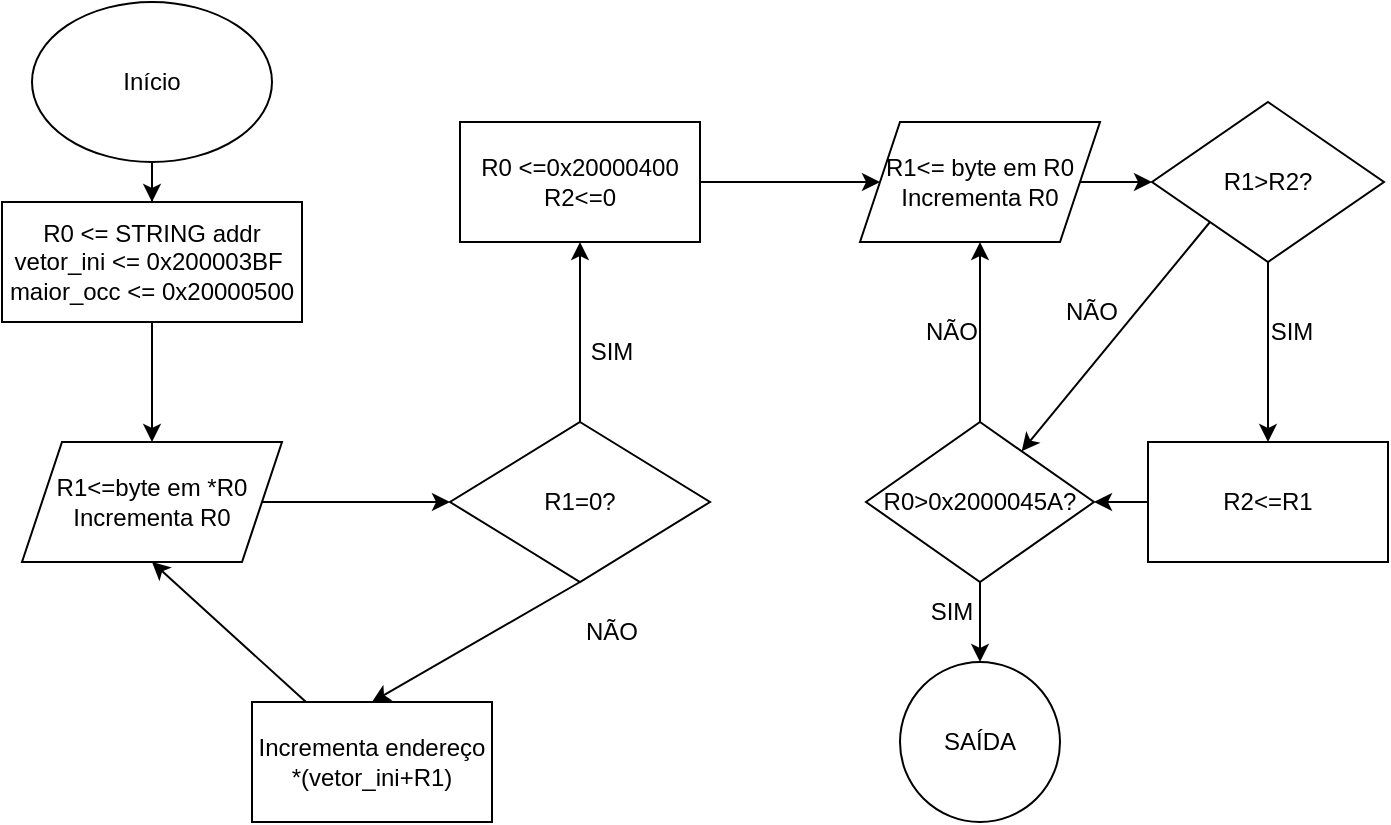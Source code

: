 <mxfile version="21.6.9" type="github">
  <diagram name="Página-1" id="m3pQ4827RBEhcwZJHdCG">
    <mxGraphModel dx="1050" dy="566" grid="1" gridSize="10" guides="1" tooltips="1" connect="1" arrows="1" fold="1" page="1" pageScale="1" pageWidth="827" pageHeight="1169" math="0" shadow="0">
      <root>
        <mxCell id="0" />
        <mxCell id="1" parent="0" />
        <mxCell id="bIyVMuVGcHya3AF7Zjqz-6" value="" style="edgeStyle=orthogonalEdgeStyle;rounded=0;orthogonalLoop=1;jettySize=auto;html=1;" parent="1" source="bIyVMuVGcHya3AF7Zjqz-1" target="bIyVMuVGcHya3AF7Zjqz-5" edge="1">
          <mxGeometry relative="1" as="geometry" />
        </mxCell>
        <mxCell id="bIyVMuVGcHya3AF7Zjqz-1" value="" style="ellipse;whiteSpace=wrap;html=1;" parent="1" vertex="1">
          <mxGeometry x="140" y="20" width="120" height="80" as="geometry" />
        </mxCell>
        <mxCell id="bIyVMuVGcHya3AF7Zjqz-2" value="Início" style="text;html=1;strokeColor=none;fillColor=none;align=center;verticalAlign=middle;whiteSpace=wrap;rounded=0;" parent="1" vertex="1">
          <mxGeometry x="170" y="45" width="60" height="30" as="geometry" />
        </mxCell>
        <mxCell id="bIyVMuVGcHya3AF7Zjqz-8" value="" style="edgeStyle=orthogonalEdgeStyle;rounded=0;orthogonalLoop=1;jettySize=auto;html=1;" parent="1" source="bIyVMuVGcHya3AF7Zjqz-5" target="bIyVMuVGcHya3AF7Zjqz-7" edge="1">
          <mxGeometry relative="1" as="geometry" />
        </mxCell>
        <mxCell id="bIyVMuVGcHya3AF7Zjqz-5" value="R0 &amp;lt;= STRING addr&lt;br&gt;vetor_ini &amp;lt;= 0x200003BF&amp;nbsp;&lt;br&gt;maior_occ &amp;lt;= 0x20000500" style="whiteSpace=wrap;html=1;" parent="1" vertex="1">
          <mxGeometry x="125" y="120" width="150" height="60" as="geometry" />
        </mxCell>
        <mxCell id="bIyVMuVGcHya3AF7Zjqz-27" style="edgeStyle=orthogonalEdgeStyle;rounded=0;orthogonalLoop=1;jettySize=auto;html=1;exitX=1;exitY=0.5;exitDx=0;exitDy=0;entryX=0;entryY=0.5;entryDx=0;entryDy=0;" parent="1" source="bIyVMuVGcHya3AF7Zjqz-7" target="bIyVMuVGcHya3AF7Zjqz-11" edge="1">
          <mxGeometry relative="1" as="geometry" />
        </mxCell>
        <mxCell id="bIyVMuVGcHya3AF7Zjqz-7" value="R1&amp;lt;=byte em *R0&lt;br&gt;Incrementa R0" style="shape=parallelogram;perimeter=parallelogramPerimeter;whiteSpace=wrap;html=1;fixedSize=1;" parent="1" vertex="1">
          <mxGeometry x="135" y="240" width="130" height="60" as="geometry" />
        </mxCell>
        <mxCell id="bIyVMuVGcHya3AF7Zjqz-24" value="" style="rounded=0;orthogonalLoop=1;jettySize=auto;html=1;entryX=0.5;entryY=1;entryDx=0;entryDy=0;" parent="1" source="bIyVMuVGcHya3AF7Zjqz-9" target="bIyVMuVGcHya3AF7Zjqz-7" edge="1">
          <mxGeometry relative="1" as="geometry">
            <mxPoint x="260" y="390" as="targetPoint" />
          </mxGeometry>
        </mxCell>
        <mxCell id="bIyVMuVGcHya3AF7Zjqz-9" value="Incrementa endereço&lt;br&gt;*(vetor_ini+R1)" style="whiteSpace=wrap;html=1;" parent="1" vertex="1">
          <mxGeometry x="250" y="370" width="120" height="60" as="geometry" />
        </mxCell>
        <mxCell id="bIyVMuVGcHya3AF7Zjqz-13" style="rounded=0;orthogonalLoop=1;jettySize=auto;html=1;exitX=0.5;exitY=1;exitDx=0;exitDy=0;entryX=0.5;entryY=0;entryDx=0;entryDy=0;" parent="1" source="bIyVMuVGcHya3AF7Zjqz-11" target="bIyVMuVGcHya3AF7Zjqz-9" edge="1">
          <mxGeometry relative="1" as="geometry" />
        </mxCell>
        <mxCell id="bIyVMuVGcHya3AF7Zjqz-31" value="" style="edgeStyle=orthogonalEdgeStyle;rounded=0;orthogonalLoop=1;jettySize=auto;html=1;" parent="1" source="bIyVMuVGcHya3AF7Zjqz-11" target="bIyVMuVGcHya3AF7Zjqz-30" edge="1">
          <mxGeometry relative="1" as="geometry" />
        </mxCell>
        <mxCell id="bIyVMuVGcHya3AF7Zjqz-11" value="R1=0?" style="rhombus;whiteSpace=wrap;html=1;" parent="1" vertex="1">
          <mxGeometry x="349" y="230" width="130" height="80" as="geometry" />
        </mxCell>
        <mxCell id="bIyVMuVGcHya3AF7Zjqz-14" value="NÃO" style="text;html=1;strokeColor=none;fillColor=none;align=center;verticalAlign=middle;whiteSpace=wrap;rounded=0;" parent="1" vertex="1">
          <mxGeometry x="400" y="320" width="60" height="30" as="geometry" />
        </mxCell>
        <mxCell id="bIyVMuVGcHya3AF7Zjqz-35" value="" style="edgeStyle=orthogonalEdgeStyle;rounded=0;orthogonalLoop=1;jettySize=auto;html=1;" parent="1" source="bIyVMuVGcHya3AF7Zjqz-30" target="bIyVMuVGcHya3AF7Zjqz-34" edge="1">
          <mxGeometry relative="1" as="geometry" />
        </mxCell>
        <mxCell id="bIyVMuVGcHya3AF7Zjqz-30" value="R0 &amp;lt;=0x20000400&lt;br&gt;R2&amp;lt;=0" style="whiteSpace=wrap;html=1;" parent="1" vertex="1">
          <mxGeometry x="354" y="80" width="120" height="60" as="geometry" />
        </mxCell>
        <mxCell id="bIyVMuVGcHya3AF7Zjqz-37" value="" style="edgeStyle=orthogonalEdgeStyle;rounded=0;orthogonalLoop=1;jettySize=auto;html=1;" parent="1" source="bIyVMuVGcHya3AF7Zjqz-34" target="bIyVMuVGcHya3AF7Zjqz-36" edge="1">
          <mxGeometry relative="1" as="geometry" />
        </mxCell>
        <mxCell id="bIyVMuVGcHya3AF7Zjqz-34" value="R1&amp;lt;= byte em R0&lt;br&gt;Incrementa R0" style="shape=parallelogram;perimeter=parallelogramPerimeter;whiteSpace=wrap;html=1;fixedSize=1;" parent="1" vertex="1">
          <mxGeometry x="554" y="80" width="120" height="60" as="geometry" />
        </mxCell>
        <mxCell id="bIyVMuVGcHya3AF7Zjqz-39" value="" style="edgeStyle=orthogonalEdgeStyle;rounded=0;orthogonalLoop=1;jettySize=auto;html=1;" parent="1" source="bIyVMuVGcHya3AF7Zjqz-36" target="bIyVMuVGcHya3AF7Zjqz-38" edge="1">
          <mxGeometry relative="1" as="geometry" />
        </mxCell>
        <mxCell id="bIyVMuVGcHya3AF7Zjqz-54" style="rounded=0;orthogonalLoop=1;jettySize=auto;html=1;exitX=0;exitY=1;exitDx=0;exitDy=0;" parent="1" source="bIyVMuVGcHya3AF7Zjqz-36" target="bIyVMuVGcHya3AF7Zjqz-40" edge="1">
          <mxGeometry relative="1" as="geometry">
            <mxPoint x="690" y="210" as="targetPoint" />
          </mxGeometry>
        </mxCell>
        <mxCell id="bIyVMuVGcHya3AF7Zjqz-36" value="R1&amp;gt;R2?" style="rhombus;whiteSpace=wrap;html=1;" parent="1" vertex="1">
          <mxGeometry x="700" y="70" width="116" height="80" as="geometry" />
        </mxCell>
        <mxCell id="bIyVMuVGcHya3AF7Zjqz-41" value="" style="edgeStyle=orthogonalEdgeStyle;rounded=0;orthogonalLoop=1;jettySize=auto;html=1;" parent="1" source="bIyVMuVGcHya3AF7Zjqz-38" target="bIyVMuVGcHya3AF7Zjqz-40" edge="1">
          <mxGeometry relative="1" as="geometry" />
        </mxCell>
        <mxCell id="bIyVMuVGcHya3AF7Zjqz-38" value="R2&amp;lt;=R1" style="whiteSpace=wrap;html=1;" parent="1" vertex="1">
          <mxGeometry x="698" y="240" width="120" height="60" as="geometry" />
        </mxCell>
        <mxCell id="bIyVMuVGcHya3AF7Zjqz-45" value="" style="edgeStyle=orthogonalEdgeStyle;rounded=0;orthogonalLoop=1;jettySize=auto;html=1;" parent="1" source="bIyVMuVGcHya3AF7Zjqz-40" target="bIyVMuVGcHya3AF7Zjqz-44" edge="1">
          <mxGeometry relative="1" as="geometry" />
        </mxCell>
        <mxCell id="bIyVMuVGcHya3AF7Zjqz-52" style="edgeStyle=orthogonalEdgeStyle;rounded=0;orthogonalLoop=1;jettySize=auto;html=1;exitX=0.5;exitY=0;exitDx=0;exitDy=0;entryX=0.5;entryY=1;entryDx=0;entryDy=0;" parent="1" source="bIyVMuVGcHya3AF7Zjqz-40" target="bIyVMuVGcHya3AF7Zjqz-34" edge="1">
          <mxGeometry relative="1" as="geometry" />
        </mxCell>
        <mxCell id="bIyVMuVGcHya3AF7Zjqz-40" value="R0&amp;gt;0x2000045A?" style="rhombus;whiteSpace=wrap;html=1;" parent="1" vertex="1">
          <mxGeometry x="557" y="230" width="114" height="80" as="geometry" />
        </mxCell>
        <mxCell id="bIyVMuVGcHya3AF7Zjqz-44" value="SAÍDA" style="ellipse;whiteSpace=wrap;html=1;" parent="1" vertex="1">
          <mxGeometry x="574" y="350" width="80" height="80" as="geometry" />
        </mxCell>
        <mxCell id="bIyVMuVGcHya3AF7Zjqz-55" value="SIM" style="text;html=1;strokeColor=none;fillColor=none;align=center;verticalAlign=middle;whiteSpace=wrap;rounded=0;" parent="1" vertex="1">
          <mxGeometry x="400" y="180" width="60" height="30" as="geometry" />
        </mxCell>
        <mxCell id="bIyVMuVGcHya3AF7Zjqz-56" value="SIM" style="text;html=1;strokeColor=none;fillColor=none;align=center;verticalAlign=middle;whiteSpace=wrap;rounded=0;" parent="1" vertex="1">
          <mxGeometry x="570" y="310" width="60" height="30" as="geometry" />
        </mxCell>
        <mxCell id="bIyVMuVGcHya3AF7Zjqz-57" value="NÃO" style="text;html=1;strokeColor=none;fillColor=none;align=center;verticalAlign=middle;whiteSpace=wrap;rounded=0;" parent="1" vertex="1">
          <mxGeometry x="570" y="170" width="60" height="30" as="geometry" />
        </mxCell>
        <mxCell id="bIyVMuVGcHya3AF7Zjqz-59" value="SIM" style="text;html=1;strokeColor=none;fillColor=none;align=center;verticalAlign=middle;whiteSpace=wrap;rounded=0;" parent="1" vertex="1">
          <mxGeometry x="740" y="170" width="60" height="30" as="geometry" />
        </mxCell>
        <mxCell id="bIyVMuVGcHya3AF7Zjqz-60" value="NÃO" style="text;html=1;strokeColor=none;fillColor=none;align=center;verticalAlign=middle;whiteSpace=wrap;rounded=0;" parent="1" vertex="1">
          <mxGeometry x="640" y="160" width="60" height="30" as="geometry" />
        </mxCell>
      </root>
    </mxGraphModel>
  </diagram>
</mxfile>
